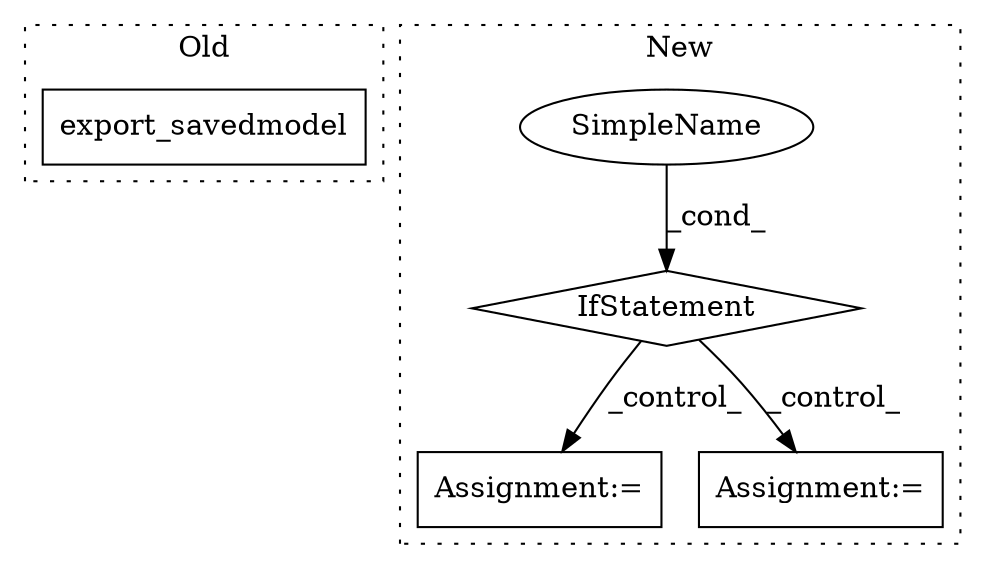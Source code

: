 digraph G {
subgraph cluster0 {
1 [label="export_savedmodel" a="32" s="2225,2431" l="18,1" shape="box"];
label = "Old";
style="dotted";
}
subgraph cluster1 {
2 [label="IfStatement" a="25" s="710,736" l="4,2" shape="diamond"];
3 [label="Assignment:=" a="7" s="2873" l="1" shape="box"];
4 [label="SimpleName" a="42" s="" l="" shape="ellipse"];
5 [label="Assignment:=" a="7" s="1693" l="1" shape="box"];
label = "New";
style="dotted";
}
2 -> 5 [label="_control_"];
2 -> 3 [label="_control_"];
4 -> 2 [label="_cond_"];
}